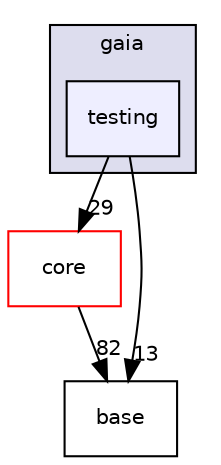 digraph G {
  compound=true
  node [ fontsize="10", fontname="Helvetica"];
  edge [ labelfontsize="10", labelfontname="Helvetica"];
  subgraph clusterdir_1456e22c17612b474594c42fce5c0653 {
    graph [ bgcolor="#ddddee", pencolor="black", label="gaia" fontname="Helvetica", fontsize="10", URL="dir_1456e22c17612b474594c42fce5c0653.html"]
  dir_cb5373fd36ec2f06834ff0c9fa619735 [shape=box, label="testing", style="filled", fillcolor="#eeeeff", pencolor="black", URL="dir_cb5373fd36ec2f06834ff0c9fa619735.html"];
  }
  dir_18e718a92f1e56f596f9b4a710826a5a [shape=box label="core" fillcolor="white" style="filled" color="red" URL="dir_18e718a92f1e56f596f9b4a710826a5a.html"];
  dir_96bebcbd622f6ba3e4502d519ed457a0 [shape=box label="base" URL="dir_96bebcbd622f6ba3e4502d519ed457a0.html"];
  dir_cb5373fd36ec2f06834ff0c9fa619735->dir_18e718a92f1e56f596f9b4a710826a5a [headlabel="29", labeldistance=1.5 headhref="dir_000051_000019.html"];
  dir_cb5373fd36ec2f06834ff0c9fa619735->dir_96bebcbd622f6ba3e4502d519ed457a0 [headlabel="13", labeldistance=1.5 headhref="dir_000051_000005.html"];
  dir_18e718a92f1e56f596f9b4a710826a5a->dir_96bebcbd622f6ba3e4502d519ed457a0 [headlabel="82", labeldistance=1.5 headhref="dir_000019_000005.html"];
}
